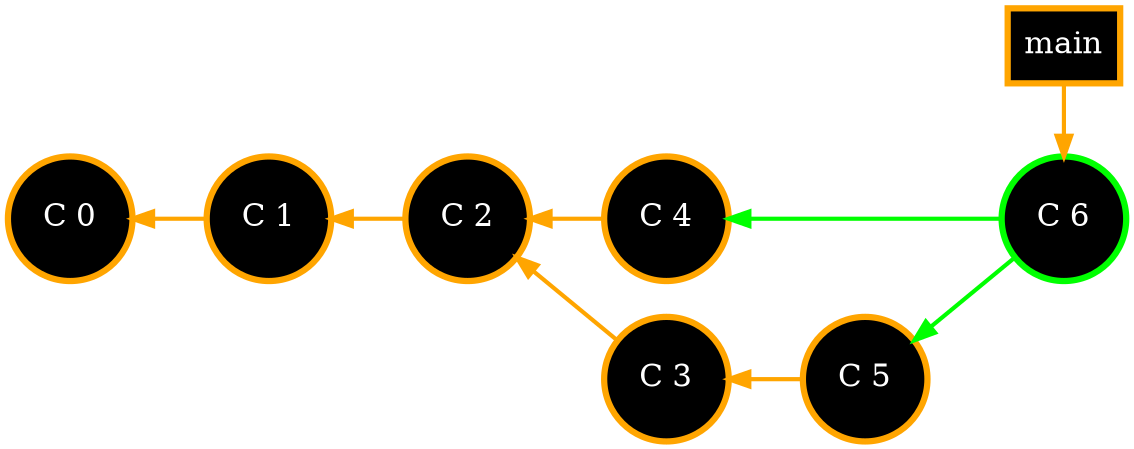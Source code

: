digraph git_merge_fast_fwd {
    splines=line
    rankdir=LR
    bgcolor=transparent

    node[width=0.3, shape=rect,fontsize=15.0, style="bold,filled" color=orange, fillcolor=black, fontcolor=white, penwidth= 3]
    edge[dir=back,style=bold, color=orange]
    main [label="main"]

    node[width=0.3, shape=rect, fontsize=15.0, style="bold,filled", fillcolor=black, fontcolor=white, color=orange]
    main [label="main"]

    node[shape=circle, fontsize=15.0, style=filled, fillcolor=black, fontcolor=white, color=orange, penwidth=3]
    c_0 [label="C 0", group=main]
    c_1 [label="C 1", group=main]
    c_2 [label="C 2", group=main]
    c_4 [label="C 4", group=main]
    c_5 [label="C 5", group=branch]
    c_3 [label="C 3", group=branch]

    /* Marked nodes */
    node[shape=circle, style=filled, fillcolor=black, fontcolor=white, color=green]
    c_6 [label="C 6", group=main]

    c_0 -> c_1 -> c_2
    c_2 -> { c_3 c_4 }
    c_3 -> c_5

    edge[color="orange"]
    main -> c_6 [dir="",minlen=2]

    edge[color=green]
    c_4 -> c_6
    c_5 -> c_6

    {rank=same; c_4 c_3}
    {rank=same; main c_6}

}
